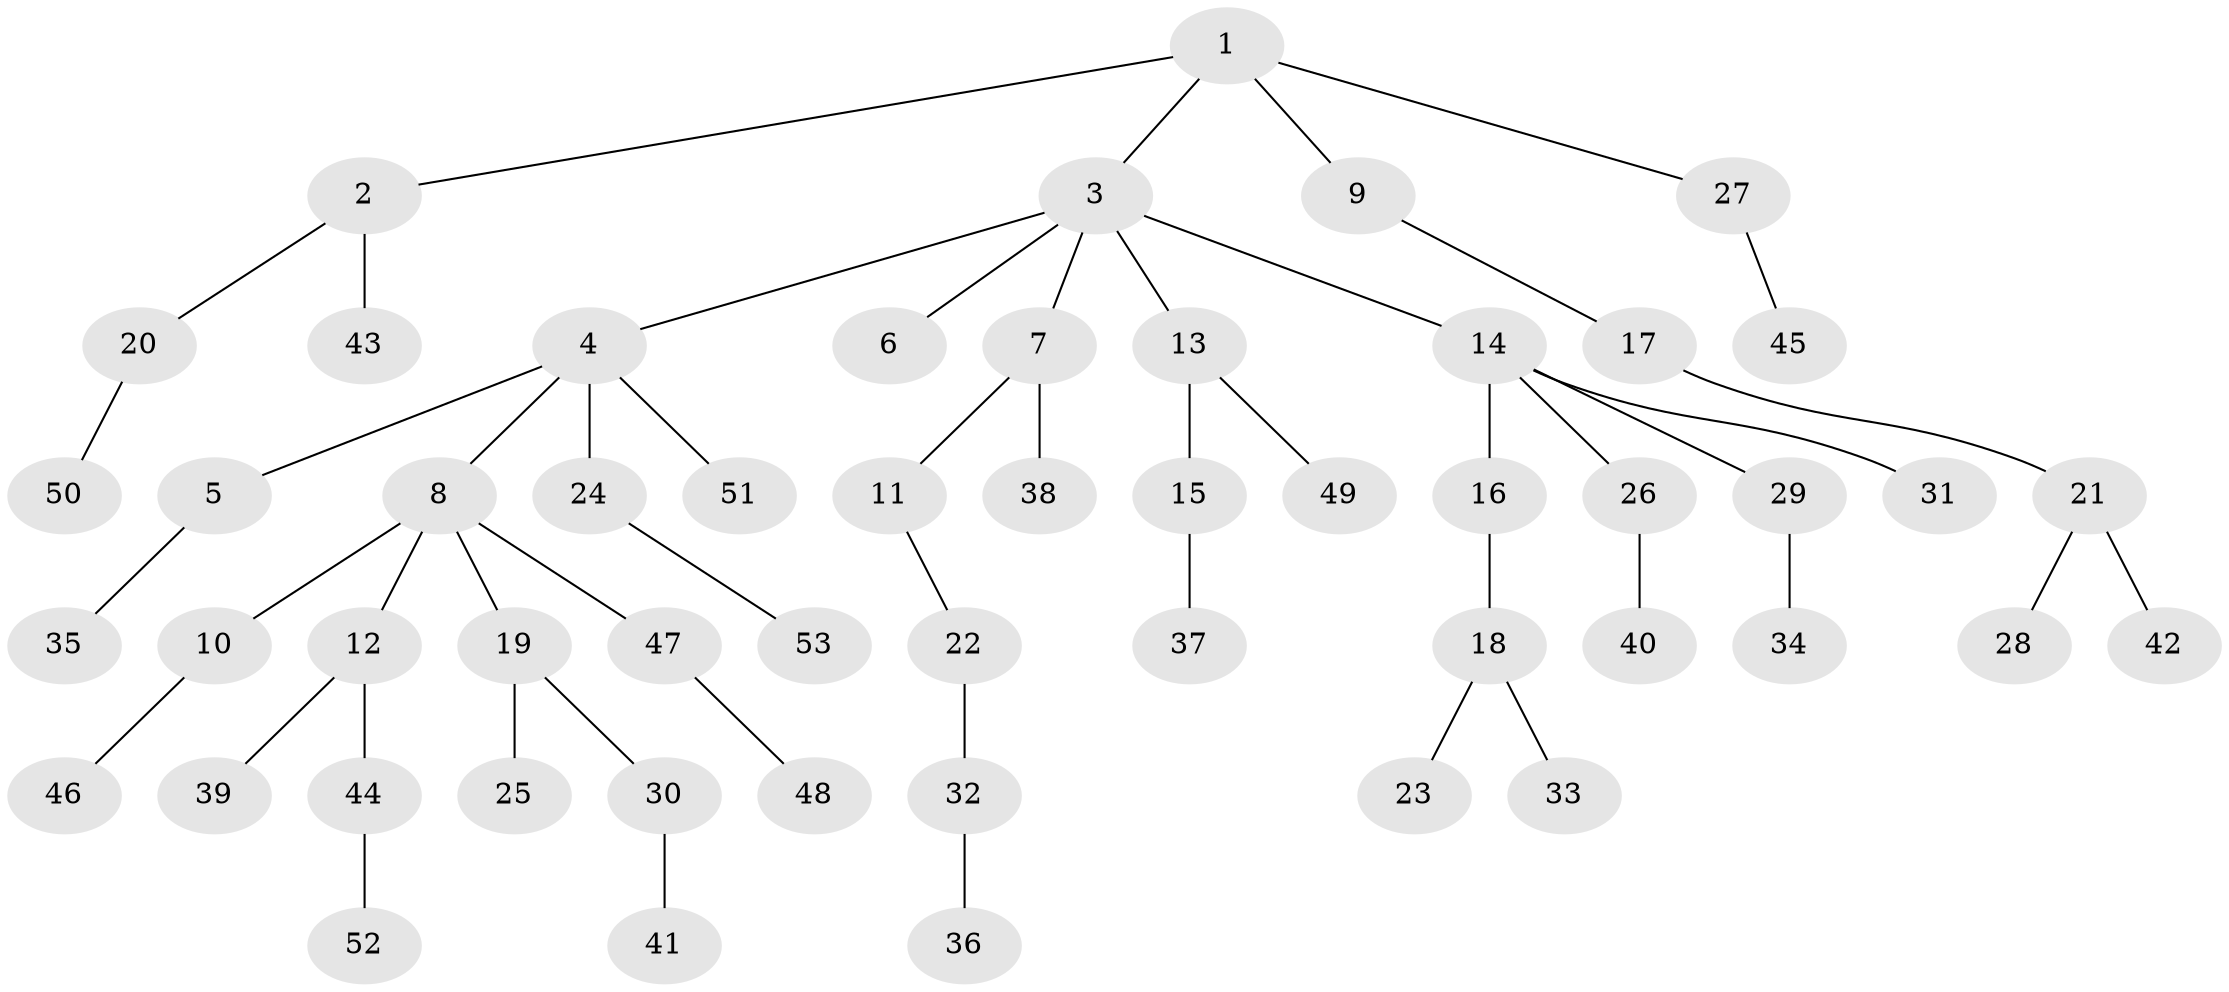 // original degree distribution, {5: 0.02830188679245283, 4: 0.09433962264150944, 8: 0.009433962264150943, 3: 0.10377358490566038, 1: 0.5377358490566038, 6: 0.009433962264150943, 2: 0.20754716981132076, 7: 0.009433962264150943}
// Generated by graph-tools (version 1.1) at 2025/51/03/04/25 22:51:27]
// undirected, 53 vertices, 52 edges
graph export_dot {
  node [color=gray90,style=filled];
  1;
  2;
  3;
  4;
  5;
  6;
  7;
  8;
  9;
  10;
  11;
  12;
  13;
  14;
  15;
  16;
  17;
  18;
  19;
  20;
  21;
  22;
  23;
  24;
  25;
  26;
  27;
  28;
  29;
  30;
  31;
  32;
  33;
  34;
  35;
  36;
  37;
  38;
  39;
  40;
  41;
  42;
  43;
  44;
  45;
  46;
  47;
  48;
  49;
  50;
  51;
  52;
  53;
  1 -- 2 [weight=1.0];
  1 -- 3 [weight=1.0];
  1 -- 9 [weight=1.0];
  1 -- 27 [weight=1.0];
  2 -- 20 [weight=1.0];
  2 -- 43 [weight=1.0];
  3 -- 4 [weight=1.0];
  3 -- 6 [weight=1.0];
  3 -- 7 [weight=1.0];
  3 -- 13 [weight=1.0];
  3 -- 14 [weight=1.0];
  4 -- 5 [weight=1.0];
  4 -- 8 [weight=1.0];
  4 -- 24 [weight=1.0];
  4 -- 51 [weight=1.0];
  5 -- 35 [weight=2.0];
  7 -- 11 [weight=1.0];
  7 -- 38 [weight=1.0];
  8 -- 10 [weight=1.0];
  8 -- 12 [weight=1.0];
  8 -- 19 [weight=1.0];
  8 -- 47 [weight=1.0];
  9 -- 17 [weight=1.0];
  10 -- 46 [weight=1.0];
  11 -- 22 [weight=1.0];
  12 -- 39 [weight=1.0];
  12 -- 44 [weight=1.0];
  13 -- 15 [weight=1.0];
  13 -- 49 [weight=1.0];
  14 -- 16 [weight=2.0];
  14 -- 26 [weight=1.0];
  14 -- 29 [weight=1.0];
  14 -- 31 [weight=1.0];
  15 -- 37 [weight=2.0];
  16 -- 18 [weight=1.0];
  17 -- 21 [weight=1.0];
  18 -- 23 [weight=1.0];
  18 -- 33 [weight=1.0];
  19 -- 25 [weight=1.0];
  19 -- 30 [weight=1.0];
  20 -- 50 [weight=1.0];
  21 -- 28 [weight=1.0];
  21 -- 42 [weight=1.0];
  22 -- 32 [weight=1.0];
  24 -- 53 [weight=1.0];
  26 -- 40 [weight=3.0];
  27 -- 45 [weight=1.0];
  29 -- 34 [weight=1.0];
  30 -- 41 [weight=1.0];
  32 -- 36 [weight=1.0];
  44 -- 52 [weight=1.0];
  47 -- 48 [weight=1.0];
}

